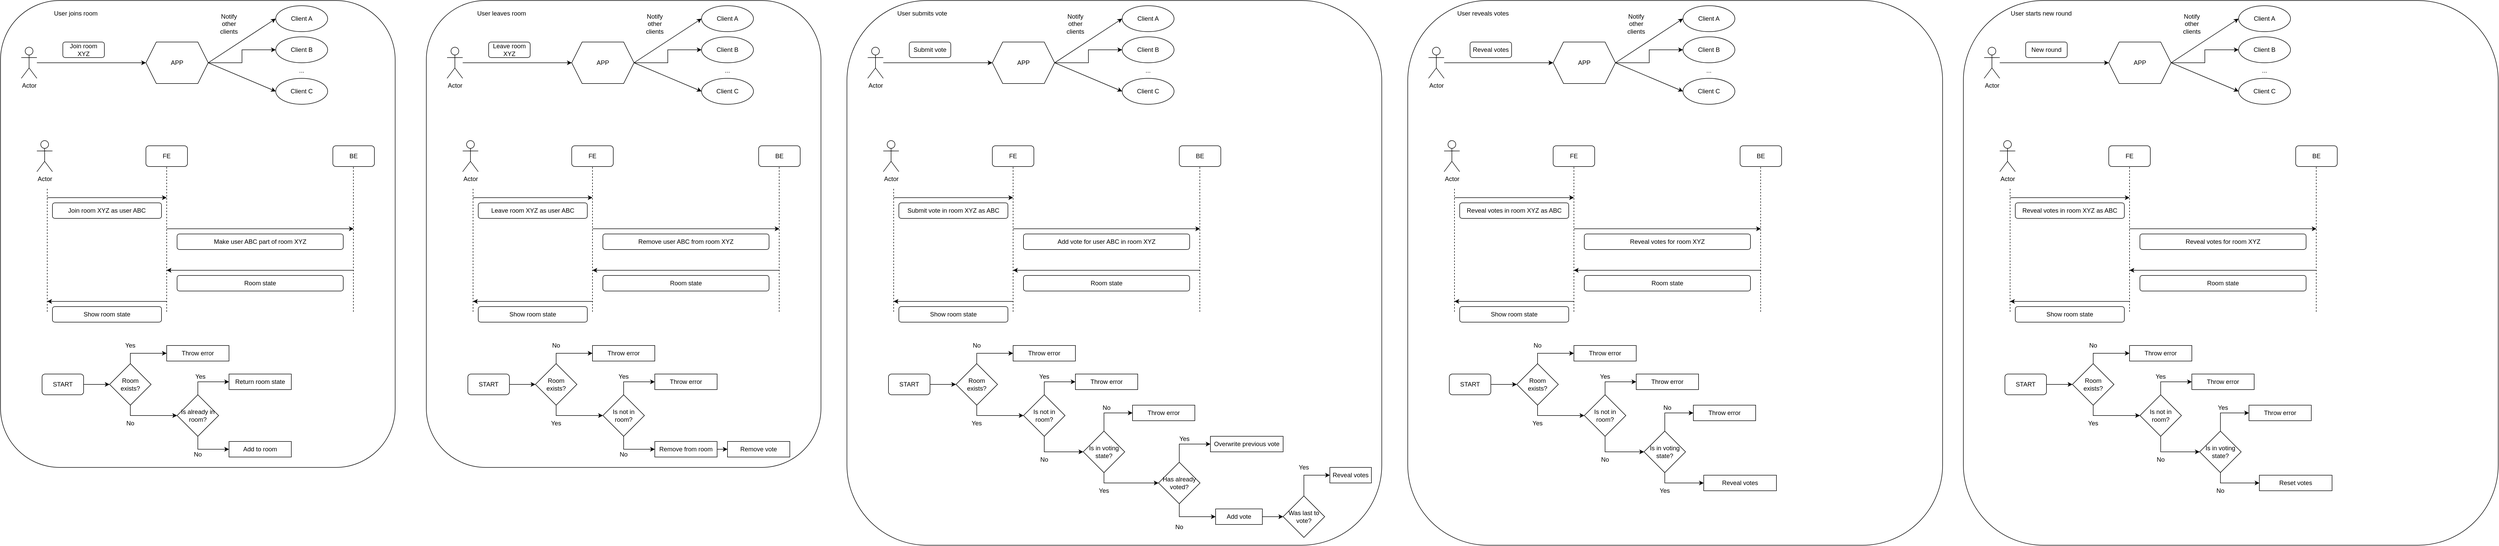 <mxfile>
    <diagram name="Page-1" id="0DTt7zCiQ9KKCAeXfTBP">
        <mxGraphModel dx="3220" dy="2337" grid="1" gridSize="10" guides="1" tooltips="1" connect="1" arrows="1" fold="1" page="1" pageScale="1" pageWidth="850" pageHeight="1100" math="0" shadow="0">
            <root>
                <mxCell id="0"/>
                <mxCell id="1" parent="0"/>
                <mxCell id="znmE_3cOpFoyNIo4-c83-2" value="" style="rounded=1;whiteSpace=wrap;html=1;" parent="1" vertex="1">
                    <mxGeometry x="40" y="40" width="760" height="900" as="geometry"/>
                </mxCell>
                <mxCell id="znmE_3cOpFoyNIo4-c83-3" value="User joins room" style="text;html=1;align=center;verticalAlign=middle;whiteSpace=wrap;rounded=0;" parent="1" vertex="1">
                    <mxGeometry x="130" y="50" width="110" height="30" as="geometry"/>
                </mxCell>
                <mxCell id="znmE_3cOpFoyNIo4-c83-8" value="Actor" style="shape=umlActor;verticalLabelPosition=bottom;verticalAlign=top;html=1;outlineConnect=0;" parent="1" vertex="1">
                    <mxGeometry x="80" y="130" width="30" height="60" as="geometry"/>
                </mxCell>
                <mxCell id="znmE_3cOpFoyNIo4-c83-17" style="edgeStyle=orthogonalEdgeStyle;rounded=0;orthogonalLoop=1;jettySize=auto;html=1;exitX=1;exitY=0.5;exitDx=0;exitDy=0;entryX=0;entryY=0.5;entryDx=0;entryDy=0;" parent="1" source="znmE_3cOpFoyNIo4-c83-9" target="znmE_3cOpFoyNIo4-c83-14" edge="1">
                    <mxGeometry relative="1" as="geometry"/>
                </mxCell>
                <mxCell id="znmE_3cOpFoyNIo4-c83-9" value="APP" style="shape=hexagon;perimeter=hexagonPerimeter2;whiteSpace=wrap;html=1;fixedSize=1;" parent="1" vertex="1">
                    <mxGeometry x="320" y="120" width="120" height="80" as="geometry"/>
                </mxCell>
                <mxCell id="znmE_3cOpFoyNIo4-c83-10" value="" style="endArrow=classic;html=1;rounded=0;entryX=0;entryY=0.5;entryDx=0;entryDy=0;" parent="1" source="znmE_3cOpFoyNIo4-c83-8" target="znmE_3cOpFoyNIo4-c83-9" edge="1">
                    <mxGeometry width="50" height="50" relative="1" as="geometry">
                        <mxPoint x="430" y="200" as="sourcePoint"/>
                        <mxPoint x="480" y="150" as="targetPoint"/>
                    </mxGeometry>
                </mxCell>
                <mxCell id="znmE_3cOpFoyNIo4-c83-11" value="Join room XYZ" style="rounded=1;whiteSpace=wrap;html=1;" parent="1" vertex="1">
                    <mxGeometry x="160" y="120" width="80" height="30" as="geometry"/>
                </mxCell>
                <mxCell id="znmE_3cOpFoyNIo4-c83-12" value="Client A" style="ellipse;whiteSpace=wrap;html=1;" parent="1" vertex="1">
                    <mxGeometry x="570" y="50" width="100" height="50" as="geometry"/>
                </mxCell>
                <mxCell id="znmE_3cOpFoyNIo4-c83-13" value="" style="endArrow=classic;html=1;rounded=0;exitX=1;exitY=0.5;exitDx=0;exitDy=0;entryX=0;entryY=0.5;entryDx=0;entryDy=0;" parent="1" source="znmE_3cOpFoyNIo4-c83-9" target="znmE_3cOpFoyNIo4-c83-12" edge="1">
                    <mxGeometry width="50" height="50" relative="1" as="geometry">
                        <mxPoint x="390" y="150" as="sourcePoint"/>
                        <mxPoint x="440" y="100" as="targetPoint"/>
                    </mxGeometry>
                </mxCell>
                <mxCell id="znmE_3cOpFoyNIo4-c83-14" value="Client B" style="ellipse;whiteSpace=wrap;html=1;" parent="1" vertex="1">
                    <mxGeometry x="570" y="110" width="100" height="50" as="geometry"/>
                </mxCell>
                <mxCell id="znmE_3cOpFoyNIo4-c83-15" value="Client C" style="ellipse;whiteSpace=wrap;html=1;" parent="1" vertex="1">
                    <mxGeometry x="570" y="190" width="100" height="50" as="geometry"/>
                </mxCell>
                <mxCell id="znmE_3cOpFoyNIo4-c83-16" value="..." style="text;html=1;align=center;verticalAlign=middle;whiteSpace=wrap;rounded=0;" parent="1" vertex="1">
                    <mxGeometry x="590" y="160" width="60" height="30" as="geometry"/>
                </mxCell>
                <mxCell id="znmE_3cOpFoyNIo4-c83-18" value="" style="endArrow=classic;html=1;rounded=0;entryX=0;entryY=0.5;entryDx=0;entryDy=0;exitX=1;exitY=0.5;exitDx=0;exitDy=0;" parent="1" source="znmE_3cOpFoyNIo4-c83-9" target="znmE_3cOpFoyNIo4-c83-15" edge="1">
                    <mxGeometry width="50" height="50" relative="1" as="geometry">
                        <mxPoint x="390" y="150" as="sourcePoint"/>
                        <mxPoint x="440" y="100" as="targetPoint"/>
                    </mxGeometry>
                </mxCell>
                <mxCell id="znmE_3cOpFoyNIo4-c83-19" value="Notify other clients" style="text;html=1;align=center;verticalAlign=middle;whiteSpace=wrap;rounded=0;" parent="1" vertex="1">
                    <mxGeometry x="450" y="70" width="60" height="30" as="geometry"/>
                </mxCell>
                <mxCell id="znmE_3cOpFoyNIo4-c83-20" value="BE" style="rounded=1;whiteSpace=wrap;html=1;" parent="1" vertex="1">
                    <mxGeometry x="680" y="320" width="80" height="40" as="geometry"/>
                </mxCell>
                <mxCell id="znmE_3cOpFoyNIo4-c83-21" value="FE" style="rounded=1;whiteSpace=wrap;html=1;" parent="1" vertex="1">
                    <mxGeometry x="320" y="320" width="80" height="40" as="geometry"/>
                </mxCell>
                <mxCell id="znmE_3cOpFoyNIo4-c83-22" value="Actor" style="shape=umlActor;verticalLabelPosition=bottom;verticalAlign=top;html=1;outlineConnect=0;" parent="1" vertex="1">
                    <mxGeometry x="110" y="310" width="30" height="60" as="geometry"/>
                </mxCell>
                <mxCell id="znmE_3cOpFoyNIo4-c83-24" value="" style="endArrow=none;dashed=1;html=1;rounded=0;entryX=0.5;entryY=1;entryDx=0;entryDy=0;" parent="1" target="znmE_3cOpFoyNIo4-c83-21" edge="1">
                    <mxGeometry width="50" height="50" relative="1" as="geometry">
                        <mxPoint x="360" y="640" as="sourcePoint"/>
                        <mxPoint x="590" y="290" as="targetPoint"/>
                    </mxGeometry>
                </mxCell>
                <mxCell id="znmE_3cOpFoyNIo4-c83-25" value="" style="endArrow=none;dashed=1;html=1;rounded=0;entryX=0.5;entryY=1;entryDx=0;entryDy=0;" parent="1" edge="1">
                    <mxGeometry width="50" height="50" relative="1" as="geometry">
                        <mxPoint x="719.58" y="640" as="sourcePoint"/>
                        <mxPoint x="719.58" y="360" as="targetPoint"/>
                    </mxGeometry>
                </mxCell>
                <mxCell id="znmE_3cOpFoyNIo4-c83-27" value="" style="endArrow=none;dashed=1;html=1;rounded=0;" parent="1" edge="1">
                    <mxGeometry width="50" height="50" relative="1" as="geometry">
                        <mxPoint x="130" y="640" as="sourcePoint"/>
                        <mxPoint x="130" y="400" as="targetPoint"/>
                    </mxGeometry>
                </mxCell>
                <mxCell id="znmE_3cOpFoyNIo4-c83-28" value="" style="endArrow=classic;html=1;rounded=0;" parent="1" edge="1">
                    <mxGeometry width="50" height="50" relative="1" as="geometry">
                        <mxPoint x="130" y="420" as="sourcePoint"/>
                        <mxPoint x="360" y="420" as="targetPoint"/>
                    </mxGeometry>
                </mxCell>
                <mxCell id="znmE_3cOpFoyNIo4-c83-30" value="Join room XYZ as user ABC" style="rounded=1;whiteSpace=wrap;html=1;" parent="1" vertex="1">
                    <mxGeometry x="140" y="430" width="210" height="30" as="geometry"/>
                </mxCell>
                <mxCell id="znmE_3cOpFoyNIo4-c83-31" value="" style="endArrow=classic;html=1;rounded=0;" parent="1" edge="1">
                    <mxGeometry width="50" height="50" relative="1" as="geometry">
                        <mxPoint x="360" y="480" as="sourcePoint"/>
                        <mxPoint x="720" y="480" as="targetPoint"/>
                    </mxGeometry>
                </mxCell>
                <mxCell id="znmE_3cOpFoyNIo4-c83-32" value="Make user ABC part of room XYZ" style="rounded=1;whiteSpace=wrap;html=1;" parent="1" vertex="1">
                    <mxGeometry x="380" y="490" width="320" height="30" as="geometry"/>
                </mxCell>
                <mxCell id="znmE_3cOpFoyNIo4-c83-33" value="" style="endArrow=classic;html=1;rounded=0;" parent="1" edge="1">
                    <mxGeometry width="50" height="50" relative="1" as="geometry">
                        <mxPoint x="720" y="560" as="sourcePoint"/>
                        <mxPoint x="360" y="560" as="targetPoint"/>
                    </mxGeometry>
                </mxCell>
                <mxCell id="znmE_3cOpFoyNIo4-c83-34" value="Room state" style="rounded=1;whiteSpace=wrap;html=1;" parent="1" vertex="1">
                    <mxGeometry x="380" y="570" width="320" height="30" as="geometry"/>
                </mxCell>
                <mxCell id="znmE_3cOpFoyNIo4-c83-35" value="" style="endArrow=classic;html=1;rounded=0;" parent="1" edge="1">
                    <mxGeometry width="50" height="50" relative="1" as="geometry">
                        <mxPoint x="360" y="620" as="sourcePoint"/>
                        <mxPoint x="130" y="620" as="targetPoint"/>
                    </mxGeometry>
                </mxCell>
                <mxCell id="znmE_3cOpFoyNIo4-c83-36" value="Show room state" style="rounded=1;whiteSpace=wrap;html=1;" parent="1" vertex="1">
                    <mxGeometry x="140" y="630" width="210" height="30" as="geometry"/>
                </mxCell>
                <mxCell id="znmE_3cOpFoyNIo4-c83-63" style="edgeStyle=orthogonalEdgeStyle;rounded=0;orthogonalLoop=1;jettySize=auto;html=1;exitX=1;exitY=0.5;exitDx=0;exitDy=0;entryX=0;entryY=0.5;entryDx=0;entryDy=0;" parent="1" source="znmE_3cOpFoyNIo4-c83-53" target="znmE_3cOpFoyNIo4-c83-54" edge="1">
                    <mxGeometry relative="1" as="geometry"/>
                </mxCell>
                <mxCell id="znmE_3cOpFoyNIo4-c83-53" value="START" style="rounded=1;whiteSpace=wrap;html=1;" parent="1" vertex="1">
                    <mxGeometry x="120" y="760" width="80" height="40" as="geometry"/>
                </mxCell>
                <mxCell id="znmE_3cOpFoyNIo4-c83-57" style="edgeStyle=orthogonalEdgeStyle;rounded=0;orthogonalLoop=1;jettySize=auto;html=1;exitX=0.5;exitY=0;exitDx=0;exitDy=0;entryX=0;entryY=0.5;entryDx=0;entryDy=0;" parent="1" source="znmE_3cOpFoyNIo4-c83-54" target="znmE_3cOpFoyNIo4-c83-55" edge="1">
                    <mxGeometry relative="1" as="geometry"/>
                </mxCell>
                <mxCell id="znmE_3cOpFoyNIo4-c83-60" style="edgeStyle=orthogonalEdgeStyle;rounded=0;orthogonalLoop=1;jettySize=auto;html=1;exitX=0.5;exitY=1;exitDx=0;exitDy=0;entryX=0;entryY=0.5;entryDx=0;entryDy=0;" parent="1" source="znmE_3cOpFoyNIo4-c83-54" target="znmE_3cOpFoyNIo4-c83-59" edge="1">
                    <mxGeometry relative="1" as="geometry"/>
                </mxCell>
                <mxCell id="znmE_3cOpFoyNIo4-c83-54" value="&lt;div&gt;Room&lt;/div&gt;&lt;div&gt;exists?&lt;br&gt;&lt;/div&gt;" style="rhombus;whiteSpace=wrap;html=1;" parent="1" vertex="1">
                    <mxGeometry x="250" y="740" width="80" height="80" as="geometry"/>
                </mxCell>
                <mxCell id="znmE_3cOpFoyNIo4-c83-55" value="Throw error" style="rounded=0;whiteSpace=wrap;html=1;" parent="1" vertex="1">
                    <mxGeometry x="360" y="705" width="120" height="30" as="geometry"/>
                </mxCell>
                <mxCell id="znmE_3cOpFoyNIo4-c83-62" style="edgeStyle=orthogonalEdgeStyle;rounded=0;orthogonalLoop=1;jettySize=auto;html=1;exitX=0.5;exitY=0;exitDx=0;exitDy=0;entryX=0;entryY=0.5;entryDx=0;entryDy=0;" parent="1" source="znmE_3cOpFoyNIo4-c83-59" target="znmE_3cOpFoyNIo4-c83-61" edge="1">
                    <mxGeometry relative="1" as="geometry"/>
                </mxCell>
                <mxCell id="znmE_3cOpFoyNIo4-c83-67" style="edgeStyle=orthogonalEdgeStyle;rounded=0;orthogonalLoop=1;jettySize=auto;html=1;exitX=0.5;exitY=1;exitDx=0;exitDy=0;entryX=0;entryY=0.5;entryDx=0;entryDy=0;" parent="1" source="znmE_3cOpFoyNIo4-c83-59" target="znmE_3cOpFoyNIo4-c83-66" edge="1">
                    <mxGeometry relative="1" as="geometry"/>
                </mxCell>
                <mxCell id="znmE_3cOpFoyNIo4-c83-59" value="Is already in room?" style="rhombus;whiteSpace=wrap;html=1;" parent="1" vertex="1">
                    <mxGeometry x="380" y="800" width="80" height="80" as="geometry"/>
                </mxCell>
                <mxCell id="znmE_3cOpFoyNIo4-c83-61" value="Return room state" style="rounded=0;whiteSpace=wrap;html=1;" parent="1" vertex="1">
                    <mxGeometry x="480" y="760" width="120" height="30" as="geometry"/>
                </mxCell>
                <mxCell id="znmE_3cOpFoyNIo4-c83-66" value="Add to room" style="rounded=0;whiteSpace=wrap;html=1;" parent="1" vertex="1">
                    <mxGeometry x="480" y="890" width="120" height="30" as="geometry"/>
                </mxCell>
                <mxCell id="iRaV365EmcCqrzXcGKt7-1" value="" style="rounded=1;whiteSpace=wrap;html=1;" parent="1" vertex="1">
                    <mxGeometry x="860" y="40" width="760" height="900" as="geometry"/>
                </mxCell>
                <mxCell id="iRaV365EmcCqrzXcGKt7-2" value="User leaves room" style="text;html=1;align=center;verticalAlign=middle;whiteSpace=wrap;rounded=0;" parent="1" vertex="1">
                    <mxGeometry x="950" y="50" width="110" height="30" as="geometry"/>
                </mxCell>
                <mxCell id="iRaV365EmcCqrzXcGKt7-3" value="Actor" style="shape=umlActor;verticalLabelPosition=bottom;verticalAlign=top;html=1;outlineConnect=0;" parent="1" vertex="1">
                    <mxGeometry x="900" y="130" width="30" height="60" as="geometry"/>
                </mxCell>
                <mxCell id="iRaV365EmcCqrzXcGKt7-4" style="edgeStyle=orthogonalEdgeStyle;rounded=0;orthogonalLoop=1;jettySize=auto;html=1;exitX=1;exitY=0.5;exitDx=0;exitDy=0;entryX=0;entryY=0.5;entryDx=0;entryDy=0;" parent="1" source="iRaV365EmcCqrzXcGKt7-5" target="iRaV365EmcCqrzXcGKt7-10" edge="1">
                    <mxGeometry relative="1" as="geometry"/>
                </mxCell>
                <mxCell id="iRaV365EmcCqrzXcGKt7-5" value="APP" style="shape=hexagon;perimeter=hexagonPerimeter2;whiteSpace=wrap;html=1;fixedSize=1;" parent="1" vertex="1">
                    <mxGeometry x="1140" y="120" width="120" height="80" as="geometry"/>
                </mxCell>
                <mxCell id="iRaV365EmcCqrzXcGKt7-6" value="" style="endArrow=classic;html=1;rounded=0;entryX=0;entryY=0.5;entryDx=0;entryDy=0;" parent="1" source="iRaV365EmcCqrzXcGKt7-3" target="iRaV365EmcCqrzXcGKt7-5" edge="1">
                    <mxGeometry width="50" height="50" relative="1" as="geometry">
                        <mxPoint x="1250" y="200" as="sourcePoint"/>
                        <mxPoint x="1300" y="150" as="targetPoint"/>
                    </mxGeometry>
                </mxCell>
                <mxCell id="iRaV365EmcCqrzXcGKt7-7" value="Leave room XYZ" style="rounded=1;whiteSpace=wrap;html=1;" parent="1" vertex="1">
                    <mxGeometry x="980" y="120" width="80" height="30" as="geometry"/>
                </mxCell>
                <mxCell id="iRaV365EmcCqrzXcGKt7-8" value="Client A" style="ellipse;whiteSpace=wrap;html=1;" parent="1" vertex="1">
                    <mxGeometry x="1390" y="50" width="100" height="50" as="geometry"/>
                </mxCell>
                <mxCell id="iRaV365EmcCqrzXcGKt7-9" value="" style="endArrow=classic;html=1;rounded=0;exitX=1;exitY=0.5;exitDx=0;exitDy=0;entryX=0;entryY=0.5;entryDx=0;entryDy=0;" parent="1" source="iRaV365EmcCqrzXcGKt7-5" target="iRaV365EmcCqrzXcGKt7-8" edge="1">
                    <mxGeometry width="50" height="50" relative="1" as="geometry">
                        <mxPoint x="1210" y="150" as="sourcePoint"/>
                        <mxPoint x="1260" y="100" as="targetPoint"/>
                    </mxGeometry>
                </mxCell>
                <mxCell id="iRaV365EmcCqrzXcGKt7-10" value="Client B" style="ellipse;whiteSpace=wrap;html=1;" parent="1" vertex="1">
                    <mxGeometry x="1390" y="110" width="100" height="50" as="geometry"/>
                </mxCell>
                <mxCell id="iRaV365EmcCqrzXcGKt7-11" value="Client C" style="ellipse;whiteSpace=wrap;html=1;" parent="1" vertex="1">
                    <mxGeometry x="1390" y="190" width="100" height="50" as="geometry"/>
                </mxCell>
                <mxCell id="iRaV365EmcCqrzXcGKt7-12" value="..." style="text;html=1;align=center;verticalAlign=middle;whiteSpace=wrap;rounded=0;" parent="1" vertex="1">
                    <mxGeometry x="1410" y="160" width="60" height="30" as="geometry"/>
                </mxCell>
                <mxCell id="iRaV365EmcCqrzXcGKt7-13" value="" style="endArrow=classic;html=1;rounded=0;entryX=0;entryY=0.5;entryDx=0;entryDy=0;exitX=1;exitY=0.5;exitDx=0;exitDy=0;" parent="1" source="iRaV365EmcCqrzXcGKt7-5" target="iRaV365EmcCqrzXcGKt7-11" edge="1">
                    <mxGeometry width="50" height="50" relative="1" as="geometry">
                        <mxPoint x="1210" y="150" as="sourcePoint"/>
                        <mxPoint x="1260" y="100" as="targetPoint"/>
                    </mxGeometry>
                </mxCell>
                <mxCell id="iRaV365EmcCqrzXcGKt7-14" value="Notify other clients" style="text;html=1;align=center;verticalAlign=middle;whiteSpace=wrap;rounded=0;" parent="1" vertex="1">
                    <mxGeometry x="1270" y="70" width="60" height="30" as="geometry"/>
                </mxCell>
                <mxCell id="iRaV365EmcCqrzXcGKt7-15" value="BE" style="rounded=1;whiteSpace=wrap;html=1;" parent="1" vertex="1">
                    <mxGeometry x="1500" y="320" width="80" height="40" as="geometry"/>
                </mxCell>
                <mxCell id="iRaV365EmcCqrzXcGKt7-16" value="FE" style="rounded=1;whiteSpace=wrap;html=1;" parent="1" vertex="1">
                    <mxGeometry x="1140" y="320" width="80" height="40" as="geometry"/>
                </mxCell>
                <mxCell id="iRaV365EmcCqrzXcGKt7-17" value="Actor" style="shape=umlActor;verticalLabelPosition=bottom;verticalAlign=top;html=1;outlineConnect=0;" parent="1" vertex="1">
                    <mxGeometry x="930" y="310" width="30" height="60" as="geometry"/>
                </mxCell>
                <mxCell id="iRaV365EmcCqrzXcGKt7-18" value="" style="endArrow=none;dashed=1;html=1;rounded=0;entryX=0.5;entryY=1;entryDx=0;entryDy=0;" parent="1" target="iRaV365EmcCqrzXcGKt7-16" edge="1">
                    <mxGeometry width="50" height="50" relative="1" as="geometry">
                        <mxPoint x="1180" y="640" as="sourcePoint"/>
                        <mxPoint x="1410" y="290" as="targetPoint"/>
                    </mxGeometry>
                </mxCell>
                <mxCell id="iRaV365EmcCqrzXcGKt7-19" value="" style="endArrow=none;dashed=1;html=1;rounded=0;entryX=0.5;entryY=1;entryDx=0;entryDy=0;" parent="1" edge="1">
                    <mxGeometry width="50" height="50" relative="1" as="geometry">
                        <mxPoint x="1539.58" y="640" as="sourcePoint"/>
                        <mxPoint x="1539.58" y="360" as="targetPoint"/>
                    </mxGeometry>
                </mxCell>
                <mxCell id="iRaV365EmcCqrzXcGKt7-20" value="" style="endArrow=none;dashed=1;html=1;rounded=0;" parent="1" edge="1">
                    <mxGeometry width="50" height="50" relative="1" as="geometry">
                        <mxPoint x="950" y="640" as="sourcePoint"/>
                        <mxPoint x="950" y="400" as="targetPoint"/>
                    </mxGeometry>
                </mxCell>
                <mxCell id="iRaV365EmcCqrzXcGKt7-21" value="" style="endArrow=classic;html=1;rounded=0;" parent="1" edge="1">
                    <mxGeometry width="50" height="50" relative="1" as="geometry">
                        <mxPoint x="950" y="420" as="sourcePoint"/>
                        <mxPoint x="1180" y="420" as="targetPoint"/>
                    </mxGeometry>
                </mxCell>
                <mxCell id="iRaV365EmcCqrzXcGKt7-22" value="Leave room XYZ as user ABC" style="rounded=1;whiteSpace=wrap;html=1;" parent="1" vertex="1">
                    <mxGeometry x="960" y="430" width="210" height="30" as="geometry"/>
                </mxCell>
                <mxCell id="iRaV365EmcCqrzXcGKt7-23" value="" style="endArrow=classic;html=1;rounded=0;" parent="1" edge="1">
                    <mxGeometry width="50" height="50" relative="1" as="geometry">
                        <mxPoint x="1180" y="480" as="sourcePoint"/>
                        <mxPoint x="1540" y="480" as="targetPoint"/>
                    </mxGeometry>
                </mxCell>
                <mxCell id="iRaV365EmcCqrzXcGKt7-24" value="Remove user ABC from room XYZ" style="rounded=1;whiteSpace=wrap;html=1;" parent="1" vertex="1">
                    <mxGeometry x="1200" y="490" width="320" height="30" as="geometry"/>
                </mxCell>
                <mxCell id="iRaV365EmcCqrzXcGKt7-25" value="" style="endArrow=classic;html=1;rounded=0;" parent="1" edge="1">
                    <mxGeometry width="50" height="50" relative="1" as="geometry">
                        <mxPoint x="1540" y="560" as="sourcePoint"/>
                        <mxPoint x="1180" y="560" as="targetPoint"/>
                    </mxGeometry>
                </mxCell>
                <mxCell id="iRaV365EmcCqrzXcGKt7-26" value="Room state" style="rounded=1;whiteSpace=wrap;html=1;" parent="1" vertex="1">
                    <mxGeometry x="1200" y="570" width="320" height="30" as="geometry"/>
                </mxCell>
                <mxCell id="iRaV365EmcCqrzXcGKt7-27" value="" style="endArrow=classic;html=1;rounded=0;" parent="1" edge="1">
                    <mxGeometry width="50" height="50" relative="1" as="geometry">
                        <mxPoint x="1180" y="620" as="sourcePoint"/>
                        <mxPoint x="950" y="620" as="targetPoint"/>
                    </mxGeometry>
                </mxCell>
                <mxCell id="iRaV365EmcCqrzXcGKt7-28" value="Show room state" style="rounded=1;whiteSpace=wrap;html=1;" parent="1" vertex="1">
                    <mxGeometry x="960" y="630" width="210" height="30" as="geometry"/>
                </mxCell>
                <mxCell id="iRaV365EmcCqrzXcGKt7-29" style="edgeStyle=orthogonalEdgeStyle;rounded=0;orthogonalLoop=1;jettySize=auto;html=1;exitX=1;exitY=0.5;exitDx=0;exitDy=0;entryX=0;entryY=0.5;entryDx=0;entryDy=0;" parent="1" source="iRaV365EmcCqrzXcGKt7-30" target="iRaV365EmcCqrzXcGKt7-33" edge="1">
                    <mxGeometry relative="1" as="geometry"/>
                </mxCell>
                <mxCell id="iRaV365EmcCqrzXcGKt7-30" value="START" style="rounded=1;whiteSpace=wrap;html=1;" parent="1" vertex="1">
                    <mxGeometry x="940" y="760" width="80" height="40" as="geometry"/>
                </mxCell>
                <mxCell id="iRaV365EmcCqrzXcGKt7-31" style="edgeStyle=orthogonalEdgeStyle;rounded=0;orthogonalLoop=1;jettySize=auto;html=1;exitX=0.5;exitY=0;exitDx=0;exitDy=0;entryX=0;entryY=0.5;entryDx=0;entryDy=0;" parent="1" source="iRaV365EmcCqrzXcGKt7-33" target="iRaV365EmcCqrzXcGKt7-34" edge="1">
                    <mxGeometry relative="1" as="geometry"/>
                </mxCell>
                <mxCell id="iRaV365EmcCqrzXcGKt7-32" style="edgeStyle=orthogonalEdgeStyle;rounded=0;orthogonalLoop=1;jettySize=auto;html=1;exitX=0.5;exitY=1;exitDx=0;exitDy=0;entryX=0;entryY=0.5;entryDx=0;entryDy=0;" parent="1" source="iRaV365EmcCqrzXcGKt7-33" target="iRaV365EmcCqrzXcGKt7-37" edge="1">
                    <mxGeometry relative="1" as="geometry"/>
                </mxCell>
                <mxCell id="iRaV365EmcCqrzXcGKt7-33" value="&lt;div&gt;Room&lt;/div&gt;&lt;div&gt;exists?&lt;br&gt;&lt;/div&gt;" style="rhombus;whiteSpace=wrap;html=1;" parent="1" vertex="1">
                    <mxGeometry x="1070" y="740" width="80" height="80" as="geometry"/>
                </mxCell>
                <mxCell id="iRaV365EmcCqrzXcGKt7-34" value="Throw error" style="rounded=0;whiteSpace=wrap;html=1;" parent="1" vertex="1">
                    <mxGeometry x="1180" y="705" width="120" height="30" as="geometry"/>
                </mxCell>
                <mxCell id="iRaV365EmcCqrzXcGKt7-35" style="edgeStyle=orthogonalEdgeStyle;rounded=0;orthogonalLoop=1;jettySize=auto;html=1;exitX=0.5;exitY=0;exitDx=0;exitDy=0;entryX=0;entryY=0.5;entryDx=0;entryDy=0;" parent="1" source="iRaV365EmcCqrzXcGKt7-37" target="iRaV365EmcCqrzXcGKt7-38" edge="1">
                    <mxGeometry relative="1" as="geometry"/>
                </mxCell>
                <mxCell id="iRaV365EmcCqrzXcGKt7-36" style="edgeStyle=orthogonalEdgeStyle;rounded=0;orthogonalLoop=1;jettySize=auto;html=1;exitX=0.5;exitY=1;exitDx=0;exitDy=0;entryX=0;entryY=0.5;entryDx=0;entryDy=0;" parent="1" source="iRaV365EmcCqrzXcGKt7-37" target="iRaV365EmcCqrzXcGKt7-39" edge="1">
                    <mxGeometry relative="1" as="geometry"/>
                </mxCell>
                <mxCell id="iRaV365EmcCqrzXcGKt7-37" value="Is not in room?" style="rhombus;whiteSpace=wrap;html=1;" parent="1" vertex="1">
                    <mxGeometry x="1200" y="800" width="80" height="80" as="geometry"/>
                </mxCell>
                <mxCell id="iRaV365EmcCqrzXcGKt7-38" value="Throw error" style="rounded=0;whiteSpace=wrap;html=1;" parent="1" vertex="1">
                    <mxGeometry x="1300" y="760" width="120" height="30" as="geometry"/>
                </mxCell>
                <mxCell id="JSbvetNT451NxBVQrDmJ-170" style="edgeStyle=orthogonalEdgeStyle;rounded=0;orthogonalLoop=1;jettySize=auto;html=1;exitX=1;exitY=0.5;exitDx=0;exitDy=0;entryX=0;entryY=0.5;entryDx=0;entryDy=0;" parent="1" source="iRaV365EmcCqrzXcGKt7-39" target="JSbvetNT451NxBVQrDmJ-169" edge="1">
                    <mxGeometry relative="1" as="geometry"/>
                </mxCell>
                <mxCell id="iRaV365EmcCqrzXcGKt7-39" value="Remove from room" style="rounded=0;whiteSpace=wrap;html=1;" parent="1" vertex="1">
                    <mxGeometry x="1300" y="890" width="120" height="30" as="geometry"/>
                </mxCell>
                <mxCell id="collzudqSGSpwgvRL9wm-2" value="Yes" style="text;html=1;align=center;verticalAlign=middle;whiteSpace=wrap;rounded=0;" parent="1" vertex="1">
                    <mxGeometry x="260" y="690" width="60" height="30" as="geometry"/>
                </mxCell>
                <mxCell id="collzudqSGSpwgvRL9wm-3" value="Yes" style="text;html=1;align=center;verticalAlign=middle;whiteSpace=wrap;rounded=0;" parent="1" vertex="1">
                    <mxGeometry x="395" y="750" width="60" height="30" as="geometry"/>
                </mxCell>
                <mxCell id="collzudqSGSpwgvRL9wm-4" value="Yes" style="text;html=1;align=center;verticalAlign=middle;whiteSpace=wrap;rounded=0;" parent="1" vertex="1">
                    <mxGeometry x="1080" y="840" width="60" height="30" as="geometry"/>
                </mxCell>
                <mxCell id="collzudqSGSpwgvRL9wm-5" value="Yes" style="text;html=1;align=center;verticalAlign=middle;whiteSpace=wrap;rounded=0;" parent="1" vertex="1">
                    <mxGeometry x="1210" y="750" width="60" height="30" as="geometry"/>
                </mxCell>
                <mxCell id="collzudqSGSpwgvRL9wm-6" value="No" style="text;html=1;align=center;verticalAlign=middle;whiteSpace=wrap;rounded=0;" parent="1" vertex="1">
                    <mxGeometry x="260" y="840" width="60" height="30" as="geometry"/>
                </mxCell>
                <mxCell id="collzudqSGSpwgvRL9wm-7" value="No" style="text;html=1;align=center;verticalAlign=middle;whiteSpace=wrap;rounded=0;" parent="1" vertex="1">
                    <mxGeometry x="390" y="900" width="60" height="30" as="geometry"/>
                </mxCell>
                <mxCell id="collzudqSGSpwgvRL9wm-8" value="No" style="text;html=1;align=center;verticalAlign=middle;whiteSpace=wrap;rounded=0;" parent="1" vertex="1">
                    <mxGeometry x="1080" y="690" width="60" height="30" as="geometry"/>
                </mxCell>
                <mxCell id="collzudqSGSpwgvRL9wm-9" value="No" style="text;html=1;align=center;verticalAlign=middle;whiteSpace=wrap;rounded=0;" parent="1" vertex="1">
                    <mxGeometry x="1210" y="900" width="60" height="30" as="geometry"/>
                </mxCell>
                <mxCell id="JSbvetNT451NxBVQrDmJ-1" value="" style="rounded=1;whiteSpace=wrap;html=1;" parent="1" vertex="1">
                    <mxGeometry x="1670" y="40" width="1030" height="1050" as="geometry"/>
                </mxCell>
                <mxCell id="JSbvetNT451NxBVQrDmJ-2" value="User submits vote" style="text;html=1;align=center;verticalAlign=middle;whiteSpace=wrap;rounded=0;" parent="1" vertex="1">
                    <mxGeometry x="1760" y="50" width="110" height="30" as="geometry"/>
                </mxCell>
                <mxCell id="JSbvetNT451NxBVQrDmJ-3" value="Actor" style="shape=umlActor;verticalLabelPosition=bottom;verticalAlign=top;html=1;outlineConnect=0;" parent="1" vertex="1">
                    <mxGeometry x="1710" y="130" width="30" height="60" as="geometry"/>
                </mxCell>
                <mxCell id="JSbvetNT451NxBVQrDmJ-4" style="edgeStyle=orthogonalEdgeStyle;rounded=0;orthogonalLoop=1;jettySize=auto;html=1;exitX=1;exitY=0.5;exitDx=0;exitDy=0;entryX=0;entryY=0.5;entryDx=0;entryDy=0;" parent="1" source="JSbvetNT451NxBVQrDmJ-5" target="JSbvetNT451NxBVQrDmJ-10" edge="1">
                    <mxGeometry relative="1" as="geometry"/>
                </mxCell>
                <mxCell id="JSbvetNT451NxBVQrDmJ-5" value="APP" style="shape=hexagon;perimeter=hexagonPerimeter2;whiteSpace=wrap;html=1;fixedSize=1;" parent="1" vertex="1">
                    <mxGeometry x="1950" y="120" width="120" height="80" as="geometry"/>
                </mxCell>
                <mxCell id="JSbvetNT451NxBVQrDmJ-6" value="" style="endArrow=classic;html=1;rounded=0;entryX=0;entryY=0.5;entryDx=0;entryDy=0;" parent="1" source="JSbvetNT451NxBVQrDmJ-3" target="JSbvetNT451NxBVQrDmJ-5" edge="1">
                    <mxGeometry width="50" height="50" relative="1" as="geometry">
                        <mxPoint x="2060" y="200" as="sourcePoint"/>
                        <mxPoint x="2110" y="150" as="targetPoint"/>
                    </mxGeometry>
                </mxCell>
                <mxCell id="JSbvetNT451NxBVQrDmJ-7" value="Submit vote" style="rounded=1;whiteSpace=wrap;html=1;" parent="1" vertex="1">
                    <mxGeometry x="1790" y="120" width="80" height="30" as="geometry"/>
                </mxCell>
                <mxCell id="JSbvetNT451NxBVQrDmJ-8" value="Client A" style="ellipse;whiteSpace=wrap;html=1;" parent="1" vertex="1">
                    <mxGeometry x="2200" y="50" width="100" height="50" as="geometry"/>
                </mxCell>
                <mxCell id="JSbvetNT451NxBVQrDmJ-9" value="" style="endArrow=classic;html=1;rounded=0;exitX=1;exitY=0.5;exitDx=0;exitDy=0;entryX=0;entryY=0.5;entryDx=0;entryDy=0;" parent="1" source="JSbvetNT451NxBVQrDmJ-5" target="JSbvetNT451NxBVQrDmJ-8" edge="1">
                    <mxGeometry width="50" height="50" relative="1" as="geometry">
                        <mxPoint x="2020" y="150" as="sourcePoint"/>
                        <mxPoint x="2070" y="100" as="targetPoint"/>
                    </mxGeometry>
                </mxCell>
                <mxCell id="JSbvetNT451NxBVQrDmJ-10" value="Client B" style="ellipse;whiteSpace=wrap;html=1;" parent="1" vertex="1">
                    <mxGeometry x="2200" y="110" width="100" height="50" as="geometry"/>
                </mxCell>
                <mxCell id="JSbvetNT451NxBVQrDmJ-11" value="Client C" style="ellipse;whiteSpace=wrap;html=1;" parent="1" vertex="1">
                    <mxGeometry x="2200" y="190" width="100" height="50" as="geometry"/>
                </mxCell>
                <mxCell id="JSbvetNT451NxBVQrDmJ-12" value="..." style="text;html=1;align=center;verticalAlign=middle;whiteSpace=wrap;rounded=0;" parent="1" vertex="1">
                    <mxGeometry x="2220" y="160" width="60" height="30" as="geometry"/>
                </mxCell>
                <mxCell id="JSbvetNT451NxBVQrDmJ-13" value="" style="endArrow=classic;html=1;rounded=0;entryX=0;entryY=0.5;entryDx=0;entryDy=0;exitX=1;exitY=0.5;exitDx=0;exitDy=0;" parent="1" source="JSbvetNT451NxBVQrDmJ-5" target="JSbvetNT451NxBVQrDmJ-11" edge="1">
                    <mxGeometry width="50" height="50" relative="1" as="geometry">
                        <mxPoint x="2020" y="150" as="sourcePoint"/>
                        <mxPoint x="2070" y="100" as="targetPoint"/>
                    </mxGeometry>
                </mxCell>
                <mxCell id="JSbvetNT451NxBVQrDmJ-14" value="Notify other clients" style="text;html=1;align=center;verticalAlign=middle;whiteSpace=wrap;rounded=0;" parent="1" vertex="1">
                    <mxGeometry x="2080" y="70" width="60" height="30" as="geometry"/>
                </mxCell>
                <mxCell id="JSbvetNT451NxBVQrDmJ-15" value="BE" style="rounded=1;whiteSpace=wrap;html=1;" parent="1" vertex="1">
                    <mxGeometry x="2310" y="320" width="80" height="40" as="geometry"/>
                </mxCell>
                <mxCell id="JSbvetNT451NxBVQrDmJ-16" value="FE" style="rounded=1;whiteSpace=wrap;html=1;" parent="1" vertex="1">
                    <mxGeometry x="1950" y="320" width="80" height="40" as="geometry"/>
                </mxCell>
                <mxCell id="JSbvetNT451NxBVQrDmJ-17" value="Actor" style="shape=umlActor;verticalLabelPosition=bottom;verticalAlign=top;html=1;outlineConnect=0;" parent="1" vertex="1">
                    <mxGeometry x="1740" y="310" width="30" height="60" as="geometry"/>
                </mxCell>
                <mxCell id="JSbvetNT451NxBVQrDmJ-18" value="" style="endArrow=none;dashed=1;html=1;rounded=0;entryX=0.5;entryY=1;entryDx=0;entryDy=0;" parent="1" target="JSbvetNT451NxBVQrDmJ-16" edge="1">
                    <mxGeometry width="50" height="50" relative="1" as="geometry">
                        <mxPoint x="1990" y="640" as="sourcePoint"/>
                        <mxPoint x="2220" y="290" as="targetPoint"/>
                    </mxGeometry>
                </mxCell>
                <mxCell id="JSbvetNT451NxBVQrDmJ-19" value="" style="endArrow=none;dashed=1;html=1;rounded=0;entryX=0.5;entryY=1;entryDx=0;entryDy=0;" parent="1" edge="1">
                    <mxGeometry width="50" height="50" relative="1" as="geometry">
                        <mxPoint x="2349.58" y="640" as="sourcePoint"/>
                        <mxPoint x="2349.58" y="360" as="targetPoint"/>
                    </mxGeometry>
                </mxCell>
                <mxCell id="JSbvetNT451NxBVQrDmJ-20" value="" style="endArrow=none;dashed=1;html=1;rounded=0;" parent="1" edge="1">
                    <mxGeometry width="50" height="50" relative="1" as="geometry">
                        <mxPoint x="1760" y="640" as="sourcePoint"/>
                        <mxPoint x="1760" y="400" as="targetPoint"/>
                    </mxGeometry>
                </mxCell>
                <mxCell id="JSbvetNT451NxBVQrDmJ-21" value="" style="endArrow=classic;html=1;rounded=0;" parent="1" edge="1">
                    <mxGeometry width="50" height="50" relative="1" as="geometry">
                        <mxPoint x="1760" y="420" as="sourcePoint"/>
                        <mxPoint x="1990" y="420" as="targetPoint"/>
                    </mxGeometry>
                </mxCell>
                <mxCell id="JSbvetNT451NxBVQrDmJ-22" value="Submit vote in room XYZ as ABC" style="rounded=1;whiteSpace=wrap;html=1;" parent="1" vertex="1">
                    <mxGeometry x="1770" y="430" width="210" height="30" as="geometry"/>
                </mxCell>
                <mxCell id="JSbvetNT451NxBVQrDmJ-23" value="" style="endArrow=classic;html=1;rounded=0;" parent="1" edge="1">
                    <mxGeometry width="50" height="50" relative="1" as="geometry">
                        <mxPoint x="1990" y="480" as="sourcePoint"/>
                        <mxPoint x="2350" y="480" as="targetPoint"/>
                    </mxGeometry>
                </mxCell>
                <mxCell id="JSbvetNT451NxBVQrDmJ-24" value="Add vote for user ABC in room XYZ" style="rounded=1;whiteSpace=wrap;html=1;" parent="1" vertex="1">
                    <mxGeometry x="2010" y="490" width="320" height="30" as="geometry"/>
                </mxCell>
                <mxCell id="JSbvetNT451NxBVQrDmJ-25" value="" style="endArrow=classic;html=1;rounded=0;" parent="1" edge="1">
                    <mxGeometry width="50" height="50" relative="1" as="geometry">
                        <mxPoint x="2350" y="560" as="sourcePoint"/>
                        <mxPoint x="1990" y="560" as="targetPoint"/>
                    </mxGeometry>
                </mxCell>
                <mxCell id="JSbvetNT451NxBVQrDmJ-26" value="Room state" style="rounded=1;whiteSpace=wrap;html=1;" parent="1" vertex="1">
                    <mxGeometry x="2010" y="570" width="320" height="30" as="geometry"/>
                </mxCell>
                <mxCell id="JSbvetNT451NxBVQrDmJ-27" value="" style="endArrow=classic;html=1;rounded=0;" parent="1" edge="1">
                    <mxGeometry width="50" height="50" relative="1" as="geometry">
                        <mxPoint x="1990" y="620" as="sourcePoint"/>
                        <mxPoint x="1760" y="620" as="targetPoint"/>
                    </mxGeometry>
                </mxCell>
                <mxCell id="JSbvetNT451NxBVQrDmJ-28" value="Show room state" style="rounded=1;whiteSpace=wrap;html=1;" parent="1" vertex="1">
                    <mxGeometry x="1770" y="630" width="210" height="30" as="geometry"/>
                </mxCell>
                <mxCell id="JSbvetNT451NxBVQrDmJ-29" style="edgeStyle=orthogonalEdgeStyle;rounded=0;orthogonalLoop=1;jettySize=auto;html=1;exitX=1;exitY=0.5;exitDx=0;exitDy=0;entryX=0;entryY=0.5;entryDx=0;entryDy=0;" parent="1" source="JSbvetNT451NxBVQrDmJ-30" target="JSbvetNT451NxBVQrDmJ-33" edge="1">
                    <mxGeometry relative="1" as="geometry"/>
                </mxCell>
                <mxCell id="JSbvetNT451NxBVQrDmJ-30" value="START" style="rounded=1;whiteSpace=wrap;html=1;" parent="1" vertex="1">
                    <mxGeometry x="1750" y="760" width="80" height="40" as="geometry"/>
                </mxCell>
                <mxCell id="JSbvetNT451NxBVQrDmJ-31" style="edgeStyle=orthogonalEdgeStyle;rounded=0;orthogonalLoop=1;jettySize=auto;html=1;exitX=0.5;exitY=0;exitDx=0;exitDy=0;entryX=0;entryY=0.5;entryDx=0;entryDy=0;" parent="1" source="JSbvetNT451NxBVQrDmJ-33" target="JSbvetNT451NxBVQrDmJ-34" edge="1">
                    <mxGeometry relative="1" as="geometry"/>
                </mxCell>
                <mxCell id="JSbvetNT451NxBVQrDmJ-32" style="edgeStyle=orthogonalEdgeStyle;rounded=0;orthogonalLoop=1;jettySize=auto;html=1;exitX=0.5;exitY=1;exitDx=0;exitDy=0;entryX=0;entryY=0.5;entryDx=0;entryDy=0;" parent="1" source="JSbvetNT451NxBVQrDmJ-33" target="JSbvetNT451NxBVQrDmJ-37" edge="1">
                    <mxGeometry relative="1" as="geometry"/>
                </mxCell>
                <mxCell id="JSbvetNT451NxBVQrDmJ-33" value="&lt;div&gt;Room&lt;/div&gt;&lt;div&gt;exists?&lt;br&gt;&lt;/div&gt;" style="rhombus;whiteSpace=wrap;html=1;" parent="1" vertex="1">
                    <mxGeometry x="1880" y="740" width="80" height="80" as="geometry"/>
                </mxCell>
                <mxCell id="JSbvetNT451NxBVQrDmJ-34" value="Throw error" style="rounded=0;whiteSpace=wrap;html=1;" parent="1" vertex="1">
                    <mxGeometry x="1990" y="705" width="120" height="30" as="geometry"/>
                </mxCell>
                <mxCell id="JSbvetNT451NxBVQrDmJ-35" style="edgeStyle=orthogonalEdgeStyle;rounded=0;orthogonalLoop=1;jettySize=auto;html=1;exitX=0.5;exitY=0;exitDx=0;exitDy=0;entryX=0;entryY=0.5;entryDx=0;entryDy=0;" parent="1" source="JSbvetNT451NxBVQrDmJ-37" target="JSbvetNT451NxBVQrDmJ-38" edge="1">
                    <mxGeometry relative="1" as="geometry"/>
                </mxCell>
                <mxCell id="JSbvetNT451NxBVQrDmJ-53" style="edgeStyle=orthogonalEdgeStyle;rounded=0;orthogonalLoop=1;jettySize=auto;html=1;exitX=0.5;exitY=1;exitDx=0;exitDy=0;entryX=0;entryY=0.5;entryDx=0;entryDy=0;" parent="1" source="JSbvetNT451NxBVQrDmJ-37" target="JSbvetNT451NxBVQrDmJ-52" edge="1">
                    <mxGeometry relative="1" as="geometry"/>
                </mxCell>
                <mxCell id="JSbvetNT451NxBVQrDmJ-37" value="Is not in room?" style="rhombus;whiteSpace=wrap;html=1;" parent="1" vertex="1">
                    <mxGeometry x="2010" y="800" width="80" height="80" as="geometry"/>
                </mxCell>
                <mxCell id="JSbvetNT451NxBVQrDmJ-38" value="Throw error" style="rounded=0;whiteSpace=wrap;html=1;" parent="1" vertex="1">
                    <mxGeometry x="2110" y="760" width="120" height="30" as="geometry"/>
                </mxCell>
                <mxCell id="JSbvetNT451NxBVQrDmJ-40" value="Yes" style="text;html=1;align=center;verticalAlign=middle;whiteSpace=wrap;rounded=0;" parent="1" vertex="1">
                    <mxGeometry x="1890" y="840" width="60" height="30" as="geometry"/>
                </mxCell>
                <mxCell id="JSbvetNT451NxBVQrDmJ-41" value="Yes" style="text;html=1;align=center;verticalAlign=middle;whiteSpace=wrap;rounded=0;" parent="1" vertex="1">
                    <mxGeometry x="2020" y="750" width="60" height="30" as="geometry"/>
                </mxCell>
                <mxCell id="JSbvetNT451NxBVQrDmJ-42" value="No" style="text;html=1;align=center;verticalAlign=middle;whiteSpace=wrap;rounded=0;" parent="1" vertex="1">
                    <mxGeometry x="1890" y="690" width="60" height="30" as="geometry"/>
                </mxCell>
                <mxCell id="JSbvetNT451NxBVQrDmJ-43" value="No" style="text;html=1;align=center;verticalAlign=middle;whiteSpace=wrap;rounded=0;" parent="1" vertex="1">
                    <mxGeometry x="2020" y="910" width="60" height="30" as="geometry"/>
                </mxCell>
                <mxCell id="JSbvetNT451NxBVQrDmJ-47" style="edgeStyle=orthogonalEdgeStyle;rounded=0;orthogonalLoop=1;jettySize=auto;html=1;exitX=0.5;exitY=0;exitDx=0;exitDy=0;entryX=0;entryY=0.5;entryDx=0;entryDy=0;" parent="1" source="JSbvetNT451NxBVQrDmJ-44" target="JSbvetNT451NxBVQrDmJ-46" edge="1">
                    <mxGeometry relative="1" as="geometry"/>
                </mxCell>
                <mxCell id="JSbvetNT451NxBVQrDmJ-50" style="edgeStyle=orthogonalEdgeStyle;rounded=0;orthogonalLoop=1;jettySize=auto;html=1;exitX=0.5;exitY=1;exitDx=0;exitDy=0;entryX=0;entryY=0.5;entryDx=0;entryDy=0;" parent="1" source="JSbvetNT451NxBVQrDmJ-44" target="JSbvetNT451NxBVQrDmJ-49" edge="1">
                    <mxGeometry relative="1" as="geometry"/>
                </mxCell>
                <mxCell id="JSbvetNT451NxBVQrDmJ-44" value="Has already voted?" style="rhombus;whiteSpace=wrap;html=1;" parent="1" vertex="1">
                    <mxGeometry x="2270" y="930" width="80" height="80" as="geometry"/>
                </mxCell>
                <mxCell id="JSbvetNT451NxBVQrDmJ-46" value="Overwrite previous vote" style="rounded=0;whiteSpace=wrap;html=1;" parent="1" vertex="1">
                    <mxGeometry x="2370" y="880" width="140" height="30" as="geometry"/>
                </mxCell>
                <mxCell id="JSbvetNT451NxBVQrDmJ-48" value="Yes" style="text;html=1;align=center;verticalAlign=middle;whiteSpace=wrap;rounded=0;" parent="1" vertex="1">
                    <mxGeometry x="2290" y="870" width="60" height="30" as="geometry"/>
                </mxCell>
                <mxCell id="JSbvetNT451NxBVQrDmJ-164" style="edgeStyle=orthogonalEdgeStyle;rounded=0;orthogonalLoop=1;jettySize=auto;html=1;exitX=1;exitY=0.5;exitDx=0;exitDy=0;entryX=0;entryY=0.5;entryDx=0;entryDy=0;" parent="1" source="JSbvetNT451NxBVQrDmJ-49" target="JSbvetNT451NxBVQrDmJ-163" edge="1">
                    <mxGeometry relative="1" as="geometry"/>
                </mxCell>
                <mxCell id="JSbvetNT451NxBVQrDmJ-49" value="Add vote" style="rounded=0;whiteSpace=wrap;html=1;" parent="1" vertex="1">
                    <mxGeometry x="2380" y="1020" width="90" height="30" as="geometry"/>
                </mxCell>
                <mxCell id="JSbvetNT451NxBVQrDmJ-51" value="No" style="text;html=1;align=center;verticalAlign=middle;whiteSpace=wrap;rounded=0;" parent="1" vertex="1">
                    <mxGeometry x="2280" y="1040" width="60" height="30" as="geometry"/>
                </mxCell>
                <mxCell id="JSbvetNT451NxBVQrDmJ-54" style="edgeStyle=orthogonalEdgeStyle;rounded=0;orthogonalLoop=1;jettySize=auto;html=1;exitX=0.5;exitY=1;exitDx=0;exitDy=0;entryX=0;entryY=0.5;entryDx=0;entryDy=0;" parent="1" source="JSbvetNT451NxBVQrDmJ-52" target="JSbvetNT451NxBVQrDmJ-44" edge="1">
                    <mxGeometry relative="1" as="geometry"/>
                </mxCell>
                <mxCell id="JSbvetNT451NxBVQrDmJ-57" style="edgeStyle=orthogonalEdgeStyle;rounded=0;orthogonalLoop=1;jettySize=auto;html=1;exitX=0.5;exitY=0;exitDx=0;exitDy=0;entryX=0;entryY=0.5;entryDx=0;entryDy=0;" parent="1" source="JSbvetNT451NxBVQrDmJ-52" target="JSbvetNT451NxBVQrDmJ-56" edge="1">
                    <mxGeometry relative="1" as="geometry"/>
                </mxCell>
                <mxCell id="JSbvetNT451NxBVQrDmJ-52" value="Is in voting state?" style="rhombus;whiteSpace=wrap;html=1;" parent="1" vertex="1">
                    <mxGeometry x="2125" y="870" width="80" height="80" as="geometry"/>
                </mxCell>
                <mxCell id="JSbvetNT451NxBVQrDmJ-55" value="Yes" style="text;html=1;align=center;verticalAlign=middle;whiteSpace=wrap;rounded=0;" parent="1" vertex="1">
                    <mxGeometry x="2135" y="970" width="60" height="30" as="geometry"/>
                </mxCell>
                <mxCell id="JSbvetNT451NxBVQrDmJ-56" value="Throw error" style="rounded=0;whiteSpace=wrap;html=1;" parent="1" vertex="1">
                    <mxGeometry x="2220" y="820" width="120" height="30" as="geometry"/>
                </mxCell>
                <mxCell id="JSbvetNT451NxBVQrDmJ-58" value="No" style="text;html=1;align=center;verticalAlign=middle;whiteSpace=wrap;rounded=0;" parent="1" vertex="1">
                    <mxGeometry x="2140" y="810" width="60" height="30" as="geometry"/>
                </mxCell>
                <mxCell id="JSbvetNT451NxBVQrDmJ-59" value="" style="rounded=1;whiteSpace=wrap;html=1;" parent="1" vertex="1">
                    <mxGeometry x="2750" y="40" width="1030" height="1050" as="geometry"/>
                </mxCell>
                <mxCell id="JSbvetNT451NxBVQrDmJ-60" value="User reveals votes" style="text;html=1;align=center;verticalAlign=middle;whiteSpace=wrap;rounded=0;" parent="1" vertex="1">
                    <mxGeometry x="2840" y="50" width="110" height="30" as="geometry"/>
                </mxCell>
                <mxCell id="JSbvetNT451NxBVQrDmJ-61" value="Actor" style="shape=umlActor;verticalLabelPosition=bottom;verticalAlign=top;html=1;outlineConnect=0;" parent="1" vertex="1">
                    <mxGeometry x="2790" y="130" width="30" height="60" as="geometry"/>
                </mxCell>
                <mxCell id="JSbvetNT451NxBVQrDmJ-62" style="edgeStyle=orthogonalEdgeStyle;rounded=0;orthogonalLoop=1;jettySize=auto;html=1;exitX=1;exitY=0.5;exitDx=0;exitDy=0;entryX=0;entryY=0.5;entryDx=0;entryDy=0;" parent="1" source="JSbvetNT451NxBVQrDmJ-63" target="JSbvetNT451NxBVQrDmJ-68" edge="1">
                    <mxGeometry relative="1" as="geometry"/>
                </mxCell>
                <mxCell id="JSbvetNT451NxBVQrDmJ-63" value="APP" style="shape=hexagon;perimeter=hexagonPerimeter2;whiteSpace=wrap;html=1;fixedSize=1;" parent="1" vertex="1">
                    <mxGeometry x="3030" y="120" width="120" height="80" as="geometry"/>
                </mxCell>
                <mxCell id="JSbvetNT451NxBVQrDmJ-64" value="" style="endArrow=classic;html=1;rounded=0;entryX=0;entryY=0.5;entryDx=0;entryDy=0;" parent="1" source="JSbvetNT451NxBVQrDmJ-61" target="JSbvetNT451NxBVQrDmJ-63" edge="1">
                    <mxGeometry width="50" height="50" relative="1" as="geometry">
                        <mxPoint x="3140" y="200" as="sourcePoint"/>
                        <mxPoint x="3190" y="150" as="targetPoint"/>
                    </mxGeometry>
                </mxCell>
                <mxCell id="JSbvetNT451NxBVQrDmJ-65" value="Reveal votes" style="rounded=1;whiteSpace=wrap;html=1;" parent="1" vertex="1">
                    <mxGeometry x="2870" y="120" width="80" height="30" as="geometry"/>
                </mxCell>
                <mxCell id="JSbvetNT451NxBVQrDmJ-66" value="Client A" style="ellipse;whiteSpace=wrap;html=1;" parent="1" vertex="1">
                    <mxGeometry x="3280" y="50" width="100" height="50" as="geometry"/>
                </mxCell>
                <mxCell id="JSbvetNT451NxBVQrDmJ-67" value="" style="endArrow=classic;html=1;rounded=0;exitX=1;exitY=0.5;exitDx=0;exitDy=0;entryX=0;entryY=0.5;entryDx=0;entryDy=0;" parent="1" source="JSbvetNT451NxBVQrDmJ-63" target="JSbvetNT451NxBVQrDmJ-66" edge="1">
                    <mxGeometry width="50" height="50" relative="1" as="geometry">
                        <mxPoint x="3100" y="150" as="sourcePoint"/>
                        <mxPoint x="3150" y="100" as="targetPoint"/>
                    </mxGeometry>
                </mxCell>
                <mxCell id="JSbvetNT451NxBVQrDmJ-68" value="Client B" style="ellipse;whiteSpace=wrap;html=1;" parent="1" vertex="1">
                    <mxGeometry x="3280" y="110" width="100" height="50" as="geometry"/>
                </mxCell>
                <mxCell id="JSbvetNT451NxBVQrDmJ-69" value="Client C" style="ellipse;whiteSpace=wrap;html=1;" parent="1" vertex="1">
                    <mxGeometry x="3280" y="190" width="100" height="50" as="geometry"/>
                </mxCell>
                <mxCell id="JSbvetNT451NxBVQrDmJ-70" value="..." style="text;html=1;align=center;verticalAlign=middle;whiteSpace=wrap;rounded=0;" parent="1" vertex="1">
                    <mxGeometry x="3300" y="160" width="60" height="30" as="geometry"/>
                </mxCell>
                <mxCell id="JSbvetNT451NxBVQrDmJ-71" value="" style="endArrow=classic;html=1;rounded=0;entryX=0;entryY=0.5;entryDx=0;entryDy=0;exitX=1;exitY=0.5;exitDx=0;exitDy=0;" parent="1" source="JSbvetNT451NxBVQrDmJ-63" target="JSbvetNT451NxBVQrDmJ-69" edge="1">
                    <mxGeometry width="50" height="50" relative="1" as="geometry">
                        <mxPoint x="3100" y="150" as="sourcePoint"/>
                        <mxPoint x="3150" y="100" as="targetPoint"/>
                    </mxGeometry>
                </mxCell>
                <mxCell id="JSbvetNT451NxBVQrDmJ-72" value="Notify other clients" style="text;html=1;align=center;verticalAlign=middle;whiteSpace=wrap;rounded=0;" parent="1" vertex="1">
                    <mxGeometry x="3160" y="70" width="60" height="30" as="geometry"/>
                </mxCell>
                <mxCell id="JSbvetNT451NxBVQrDmJ-73" value="BE" style="rounded=1;whiteSpace=wrap;html=1;" parent="1" vertex="1">
                    <mxGeometry x="3390" y="320" width="80" height="40" as="geometry"/>
                </mxCell>
                <mxCell id="JSbvetNT451NxBVQrDmJ-74" value="FE" style="rounded=1;whiteSpace=wrap;html=1;" parent="1" vertex="1">
                    <mxGeometry x="3030" y="320" width="80" height="40" as="geometry"/>
                </mxCell>
                <mxCell id="JSbvetNT451NxBVQrDmJ-75" value="Actor" style="shape=umlActor;verticalLabelPosition=bottom;verticalAlign=top;html=1;outlineConnect=0;" parent="1" vertex="1">
                    <mxGeometry x="2820" y="310" width="30" height="60" as="geometry"/>
                </mxCell>
                <mxCell id="JSbvetNT451NxBVQrDmJ-76" value="" style="endArrow=none;dashed=1;html=1;rounded=0;entryX=0.5;entryY=1;entryDx=0;entryDy=0;" parent="1" target="JSbvetNT451NxBVQrDmJ-74" edge="1">
                    <mxGeometry width="50" height="50" relative="1" as="geometry">
                        <mxPoint x="3070" y="640" as="sourcePoint"/>
                        <mxPoint x="3300" y="290" as="targetPoint"/>
                    </mxGeometry>
                </mxCell>
                <mxCell id="JSbvetNT451NxBVQrDmJ-77" value="" style="endArrow=none;dashed=1;html=1;rounded=0;entryX=0.5;entryY=1;entryDx=0;entryDy=0;" parent="1" edge="1">
                    <mxGeometry width="50" height="50" relative="1" as="geometry">
                        <mxPoint x="3429.58" y="640" as="sourcePoint"/>
                        <mxPoint x="3429.58" y="360" as="targetPoint"/>
                    </mxGeometry>
                </mxCell>
                <mxCell id="JSbvetNT451NxBVQrDmJ-78" value="" style="endArrow=none;dashed=1;html=1;rounded=0;" parent="1" edge="1">
                    <mxGeometry width="50" height="50" relative="1" as="geometry">
                        <mxPoint x="2840" y="640" as="sourcePoint"/>
                        <mxPoint x="2840" y="400" as="targetPoint"/>
                    </mxGeometry>
                </mxCell>
                <mxCell id="JSbvetNT451NxBVQrDmJ-79" value="" style="endArrow=classic;html=1;rounded=0;" parent="1" edge="1">
                    <mxGeometry width="50" height="50" relative="1" as="geometry">
                        <mxPoint x="2840" y="420" as="sourcePoint"/>
                        <mxPoint x="3070" y="420" as="targetPoint"/>
                    </mxGeometry>
                </mxCell>
                <mxCell id="JSbvetNT451NxBVQrDmJ-80" value="Reveal votes in room XYZ as ABC" style="rounded=1;whiteSpace=wrap;html=1;" parent="1" vertex="1">
                    <mxGeometry x="2850" y="430" width="210" height="30" as="geometry"/>
                </mxCell>
                <mxCell id="JSbvetNT451NxBVQrDmJ-81" value="" style="endArrow=classic;html=1;rounded=0;" parent="1" edge="1">
                    <mxGeometry width="50" height="50" relative="1" as="geometry">
                        <mxPoint x="3070" y="480" as="sourcePoint"/>
                        <mxPoint x="3430" y="480" as="targetPoint"/>
                    </mxGeometry>
                </mxCell>
                <mxCell id="JSbvetNT451NxBVQrDmJ-82" value="Reveal votes for room XYZ" style="rounded=1;whiteSpace=wrap;html=1;" parent="1" vertex="1">
                    <mxGeometry x="3090" y="490" width="320" height="30" as="geometry"/>
                </mxCell>
                <mxCell id="JSbvetNT451NxBVQrDmJ-83" value="" style="endArrow=classic;html=1;rounded=0;" parent="1" edge="1">
                    <mxGeometry width="50" height="50" relative="1" as="geometry">
                        <mxPoint x="3430" y="560" as="sourcePoint"/>
                        <mxPoint x="3070" y="560" as="targetPoint"/>
                    </mxGeometry>
                </mxCell>
                <mxCell id="JSbvetNT451NxBVQrDmJ-84" value="Room state" style="rounded=1;whiteSpace=wrap;html=1;" parent="1" vertex="1">
                    <mxGeometry x="3090" y="570" width="320" height="30" as="geometry"/>
                </mxCell>
                <mxCell id="JSbvetNT451NxBVQrDmJ-85" value="" style="endArrow=classic;html=1;rounded=0;" parent="1" edge="1">
                    <mxGeometry width="50" height="50" relative="1" as="geometry">
                        <mxPoint x="3070" y="620" as="sourcePoint"/>
                        <mxPoint x="2840" y="620" as="targetPoint"/>
                    </mxGeometry>
                </mxCell>
                <mxCell id="JSbvetNT451NxBVQrDmJ-86" value="Show room state" style="rounded=1;whiteSpace=wrap;html=1;" parent="1" vertex="1">
                    <mxGeometry x="2850" y="630" width="210" height="30" as="geometry"/>
                </mxCell>
                <mxCell id="JSbvetNT451NxBVQrDmJ-87" style="edgeStyle=orthogonalEdgeStyle;rounded=0;orthogonalLoop=1;jettySize=auto;html=1;exitX=1;exitY=0.5;exitDx=0;exitDy=0;entryX=0;entryY=0.5;entryDx=0;entryDy=0;" parent="1" source="JSbvetNT451NxBVQrDmJ-88" target="JSbvetNT451NxBVQrDmJ-91" edge="1">
                    <mxGeometry relative="1" as="geometry"/>
                </mxCell>
                <mxCell id="JSbvetNT451NxBVQrDmJ-88" value="START" style="rounded=1;whiteSpace=wrap;html=1;" parent="1" vertex="1">
                    <mxGeometry x="2830" y="760" width="80" height="40" as="geometry"/>
                </mxCell>
                <mxCell id="JSbvetNT451NxBVQrDmJ-89" style="edgeStyle=orthogonalEdgeStyle;rounded=0;orthogonalLoop=1;jettySize=auto;html=1;exitX=0.5;exitY=0;exitDx=0;exitDy=0;entryX=0;entryY=0.5;entryDx=0;entryDy=0;" parent="1" source="JSbvetNT451NxBVQrDmJ-91" target="JSbvetNT451NxBVQrDmJ-92" edge="1">
                    <mxGeometry relative="1" as="geometry"/>
                </mxCell>
                <mxCell id="JSbvetNT451NxBVQrDmJ-90" style="edgeStyle=orthogonalEdgeStyle;rounded=0;orthogonalLoop=1;jettySize=auto;html=1;exitX=0.5;exitY=1;exitDx=0;exitDy=0;entryX=0;entryY=0.5;entryDx=0;entryDy=0;" parent="1" source="JSbvetNT451NxBVQrDmJ-91" target="JSbvetNT451NxBVQrDmJ-95" edge="1">
                    <mxGeometry relative="1" as="geometry"/>
                </mxCell>
                <mxCell id="JSbvetNT451NxBVQrDmJ-91" value="&lt;div&gt;Room&lt;/div&gt;&lt;div&gt;exists?&lt;br&gt;&lt;/div&gt;" style="rhombus;whiteSpace=wrap;html=1;" parent="1" vertex="1">
                    <mxGeometry x="2960" y="740" width="80" height="80" as="geometry"/>
                </mxCell>
                <mxCell id="JSbvetNT451NxBVQrDmJ-92" value="Throw error" style="rounded=0;whiteSpace=wrap;html=1;" parent="1" vertex="1">
                    <mxGeometry x="3070" y="705" width="120" height="30" as="geometry"/>
                </mxCell>
                <mxCell id="JSbvetNT451NxBVQrDmJ-93" style="edgeStyle=orthogonalEdgeStyle;rounded=0;orthogonalLoop=1;jettySize=auto;html=1;exitX=0.5;exitY=0;exitDx=0;exitDy=0;entryX=0;entryY=0.5;entryDx=0;entryDy=0;" parent="1" source="JSbvetNT451NxBVQrDmJ-95" target="JSbvetNT451NxBVQrDmJ-96" edge="1">
                    <mxGeometry relative="1" as="geometry"/>
                </mxCell>
                <mxCell id="JSbvetNT451NxBVQrDmJ-94" style="edgeStyle=orthogonalEdgeStyle;rounded=0;orthogonalLoop=1;jettySize=auto;html=1;exitX=0.5;exitY=1;exitDx=0;exitDy=0;entryX=0;entryY=0.5;entryDx=0;entryDy=0;" parent="1" source="JSbvetNT451NxBVQrDmJ-95" target="JSbvetNT451NxBVQrDmJ-110" edge="1">
                    <mxGeometry relative="1" as="geometry"/>
                </mxCell>
                <mxCell id="JSbvetNT451NxBVQrDmJ-95" value="Is not in room?" style="rhombus;whiteSpace=wrap;html=1;" parent="1" vertex="1">
                    <mxGeometry x="3090" y="800" width="80" height="80" as="geometry"/>
                </mxCell>
                <mxCell id="JSbvetNT451NxBVQrDmJ-96" value="Throw error" style="rounded=0;whiteSpace=wrap;html=1;" parent="1" vertex="1">
                    <mxGeometry x="3190" y="760" width="120" height="30" as="geometry"/>
                </mxCell>
                <mxCell id="JSbvetNT451NxBVQrDmJ-97" value="Yes" style="text;html=1;align=center;verticalAlign=middle;whiteSpace=wrap;rounded=0;" parent="1" vertex="1">
                    <mxGeometry x="2970" y="840" width="60" height="30" as="geometry"/>
                </mxCell>
                <mxCell id="JSbvetNT451NxBVQrDmJ-98" value="Yes" style="text;html=1;align=center;verticalAlign=middle;whiteSpace=wrap;rounded=0;" parent="1" vertex="1">
                    <mxGeometry x="3100" y="750" width="60" height="30" as="geometry"/>
                </mxCell>
                <mxCell id="JSbvetNT451NxBVQrDmJ-99" value="No" style="text;html=1;align=center;verticalAlign=middle;whiteSpace=wrap;rounded=0;" parent="1" vertex="1">
                    <mxGeometry x="2970" y="690" width="60" height="30" as="geometry"/>
                </mxCell>
                <mxCell id="JSbvetNT451NxBVQrDmJ-100" value="No" style="text;html=1;align=center;verticalAlign=middle;whiteSpace=wrap;rounded=0;" parent="1" vertex="1">
                    <mxGeometry x="3100" y="910" width="60" height="30" as="geometry"/>
                </mxCell>
                <mxCell id="JSbvetNT451NxBVQrDmJ-104" value="Reveal votes" style="rounded=0;whiteSpace=wrap;html=1;" parent="1" vertex="1">
                    <mxGeometry x="3320" y="955" width="140" height="30" as="geometry"/>
                </mxCell>
                <mxCell id="JSbvetNT451NxBVQrDmJ-108" style="edgeStyle=orthogonalEdgeStyle;rounded=0;orthogonalLoop=1;jettySize=auto;html=1;exitX=0.5;exitY=1;exitDx=0;exitDy=0;entryX=0;entryY=0.5;entryDx=0;entryDy=0;" parent="1" source="JSbvetNT451NxBVQrDmJ-110" target="JSbvetNT451NxBVQrDmJ-104" edge="1">
                    <mxGeometry relative="1" as="geometry">
                        <mxPoint x="3350" y="970" as="targetPoint"/>
                    </mxGeometry>
                </mxCell>
                <mxCell id="JSbvetNT451NxBVQrDmJ-109" style="edgeStyle=orthogonalEdgeStyle;rounded=0;orthogonalLoop=1;jettySize=auto;html=1;exitX=0.5;exitY=0;exitDx=0;exitDy=0;entryX=0;entryY=0.5;entryDx=0;entryDy=0;" parent="1" source="JSbvetNT451NxBVQrDmJ-110" target="JSbvetNT451NxBVQrDmJ-112" edge="1">
                    <mxGeometry relative="1" as="geometry"/>
                </mxCell>
                <mxCell id="JSbvetNT451NxBVQrDmJ-110" value="Is in voting state?" style="rhombus;whiteSpace=wrap;html=1;" parent="1" vertex="1">
                    <mxGeometry x="3205" y="870" width="80" height="80" as="geometry"/>
                </mxCell>
                <mxCell id="JSbvetNT451NxBVQrDmJ-111" value="Yes" style="text;html=1;align=center;verticalAlign=middle;whiteSpace=wrap;rounded=0;" parent="1" vertex="1">
                    <mxGeometry x="3215" y="970" width="60" height="30" as="geometry"/>
                </mxCell>
                <mxCell id="JSbvetNT451NxBVQrDmJ-112" value="Throw error" style="rounded=0;whiteSpace=wrap;html=1;" parent="1" vertex="1">
                    <mxGeometry x="3300" y="820" width="120" height="30" as="geometry"/>
                </mxCell>
                <mxCell id="JSbvetNT451NxBVQrDmJ-113" value="No" style="text;html=1;align=center;verticalAlign=middle;whiteSpace=wrap;rounded=0;" parent="1" vertex="1">
                    <mxGeometry x="3220" y="810" width="60" height="30" as="geometry"/>
                </mxCell>
                <mxCell id="JSbvetNT451NxBVQrDmJ-114" value="" style="rounded=1;whiteSpace=wrap;html=1;" parent="1" vertex="1">
                    <mxGeometry x="3820" y="40" width="1030" height="1050" as="geometry"/>
                </mxCell>
                <mxCell id="JSbvetNT451NxBVQrDmJ-115" value="User starts new round" style="text;html=1;align=center;verticalAlign=middle;whiteSpace=wrap;rounded=0;" parent="1" vertex="1">
                    <mxGeometry x="3910" y="50" width="120" height="30" as="geometry"/>
                </mxCell>
                <mxCell id="JSbvetNT451NxBVQrDmJ-116" value="Actor" style="shape=umlActor;verticalLabelPosition=bottom;verticalAlign=top;html=1;outlineConnect=0;" parent="1" vertex="1">
                    <mxGeometry x="3860" y="130" width="30" height="60" as="geometry"/>
                </mxCell>
                <mxCell id="JSbvetNT451NxBVQrDmJ-117" style="edgeStyle=orthogonalEdgeStyle;rounded=0;orthogonalLoop=1;jettySize=auto;html=1;exitX=1;exitY=0.5;exitDx=0;exitDy=0;entryX=0;entryY=0.5;entryDx=0;entryDy=0;" parent="1" source="JSbvetNT451NxBVQrDmJ-118" target="JSbvetNT451NxBVQrDmJ-123" edge="1">
                    <mxGeometry relative="1" as="geometry"/>
                </mxCell>
                <mxCell id="JSbvetNT451NxBVQrDmJ-118" value="APP" style="shape=hexagon;perimeter=hexagonPerimeter2;whiteSpace=wrap;html=1;fixedSize=1;" parent="1" vertex="1">
                    <mxGeometry x="4100" y="120" width="120" height="80" as="geometry"/>
                </mxCell>
                <mxCell id="JSbvetNT451NxBVQrDmJ-119" value="" style="endArrow=classic;html=1;rounded=0;entryX=0;entryY=0.5;entryDx=0;entryDy=0;" parent="1" source="JSbvetNT451NxBVQrDmJ-116" target="JSbvetNT451NxBVQrDmJ-118" edge="1">
                    <mxGeometry width="50" height="50" relative="1" as="geometry">
                        <mxPoint x="4210" y="200" as="sourcePoint"/>
                        <mxPoint x="4260" y="150" as="targetPoint"/>
                    </mxGeometry>
                </mxCell>
                <mxCell id="JSbvetNT451NxBVQrDmJ-120" value="New round" style="rounded=1;whiteSpace=wrap;html=1;" parent="1" vertex="1">
                    <mxGeometry x="3940" y="120" width="80" height="30" as="geometry"/>
                </mxCell>
                <mxCell id="JSbvetNT451NxBVQrDmJ-121" value="Client A" style="ellipse;whiteSpace=wrap;html=1;" parent="1" vertex="1">
                    <mxGeometry x="4350" y="50" width="100" height="50" as="geometry"/>
                </mxCell>
                <mxCell id="JSbvetNT451NxBVQrDmJ-122" value="" style="endArrow=classic;html=1;rounded=0;exitX=1;exitY=0.5;exitDx=0;exitDy=0;entryX=0;entryY=0.5;entryDx=0;entryDy=0;" parent="1" source="JSbvetNT451NxBVQrDmJ-118" target="JSbvetNT451NxBVQrDmJ-121" edge="1">
                    <mxGeometry width="50" height="50" relative="1" as="geometry">
                        <mxPoint x="4170" y="150" as="sourcePoint"/>
                        <mxPoint x="4220" y="100" as="targetPoint"/>
                    </mxGeometry>
                </mxCell>
                <mxCell id="JSbvetNT451NxBVQrDmJ-123" value="Client B" style="ellipse;whiteSpace=wrap;html=1;" parent="1" vertex="1">
                    <mxGeometry x="4350" y="110" width="100" height="50" as="geometry"/>
                </mxCell>
                <mxCell id="JSbvetNT451NxBVQrDmJ-124" value="Client C" style="ellipse;whiteSpace=wrap;html=1;" parent="1" vertex="1">
                    <mxGeometry x="4350" y="190" width="100" height="50" as="geometry"/>
                </mxCell>
                <mxCell id="JSbvetNT451NxBVQrDmJ-125" value="..." style="text;html=1;align=center;verticalAlign=middle;whiteSpace=wrap;rounded=0;" parent="1" vertex="1">
                    <mxGeometry x="4370" y="160" width="60" height="30" as="geometry"/>
                </mxCell>
                <mxCell id="JSbvetNT451NxBVQrDmJ-126" value="" style="endArrow=classic;html=1;rounded=0;entryX=0;entryY=0.5;entryDx=0;entryDy=0;exitX=1;exitY=0.5;exitDx=0;exitDy=0;" parent="1" source="JSbvetNT451NxBVQrDmJ-118" target="JSbvetNT451NxBVQrDmJ-124" edge="1">
                    <mxGeometry width="50" height="50" relative="1" as="geometry">
                        <mxPoint x="4170" y="150" as="sourcePoint"/>
                        <mxPoint x="4220" y="100" as="targetPoint"/>
                    </mxGeometry>
                </mxCell>
                <mxCell id="JSbvetNT451NxBVQrDmJ-127" value="Notify other clients" style="text;html=1;align=center;verticalAlign=middle;whiteSpace=wrap;rounded=0;" parent="1" vertex="1">
                    <mxGeometry x="4230" y="70" width="60" height="30" as="geometry"/>
                </mxCell>
                <mxCell id="JSbvetNT451NxBVQrDmJ-128" value="BE" style="rounded=1;whiteSpace=wrap;html=1;" parent="1" vertex="1">
                    <mxGeometry x="4460" y="320" width="80" height="40" as="geometry"/>
                </mxCell>
                <mxCell id="JSbvetNT451NxBVQrDmJ-129" value="FE" style="rounded=1;whiteSpace=wrap;html=1;" parent="1" vertex="1">
                    <mxGeometry x="4100" y="320" width="80" height="40" as="geometry"/>
                </mxCell>
                <mxCell id="JSbvetNT451NxBVQrDmJ-130" value="Actor" style="shape=umlActor;verticalLabelPosition=bottom;verticalAlign=top;html=1;outlineConnect=0;" parent="1" vertex="1">
                    <mxGeometry x="3890" y="310" width="30" height="60" as="geometry"/>
                </mxCell>
                <mxCell id="JSbvetNT451NxBVQrDmJ-131" value="" style="endArrow=none;dashed=1;html=1;rounded=0;entryX=0.5;entryY=1;entryDx=0;entryDy=0;" parent="1" target="JSbvetNT451NxBVQrDmJ-129" edge="1">
                    <mxGeometry width="50" height="50" relative="1" as="geometry">
                        <mxPoint x="4140" y="640" as="sourcePoint"/>
                        <mxPoint x="4370" y="290" as="targetPoint"/>
                    </mxGeometry>
                </mxCell>
                <mxCell id="JSbvetNT451NxBVQrDmJ-132" value="" style="endArrow=none;dashed=1;html=1;rounded=0;entryX=0.5;entryY=1;entryDx=0;entryDy=0;" parent="1" edge="1">
                    <mxGeometry width="50" height="50" relative="1" as="geometry">
                        <mxPoint x="4499.58" y="640" as="sourcePoint"/>
                        <mxPoint x="4499.58" y="360" as="targetPoint"/>
                    </mxGeometry>
                </mxCell>
                <mxCell id="JSbvetNT451NxBVQrDmJ-133" value="" style="endArrow=none;dashed=1;html=1;rounded=0;" parent="1" edge="1">
                    <mxGeometry width="50" height="50" relative="1" as="geometry">
                        <mxPoint x="3910" y="640" as="sourcePoint"/>
                        <mxPoint x="3910" y="400" as="targetPoint"/>
                    </mxGeometry>
                </mxCell>
                <mxCell id="JSbvetNT451NxBVQrDmJ-134" value="" style="endArrow=classic;html=1;rounded=0;" parent="1" edge="1">
                    <mxGeometry width="50" height="50" relative="1" as="geometry">
                        <mxPoint x="3910" y="420" as="sourcePoint"/>
                        <mxPoint x="4140" y="420" as="targetPoint"/>
                    </mxGeometry>
                </mxCell>
                <mxCell id="JSbvetNT451NxBVQrDmJ-135" value="Reveal votes in room XYZ as ABC" style="rounded=1;whiteSpace=wrap;html=1;" parent="1" vertex="1">
                    <mxGeometry x="3920" y="430" width="210" height="30" as="geometry"/>
                </mxCell>
                <mxCell id="JSbvetNT451NxBVQrDmJ-136" value="" style="endArrow=classic;html=1;rounded=0;" parent="1" edge="1">
                    <mxGeometry width="50" height="50" relative="1" as="geometry">
                        <mxPoint x="4140" y="480" as="sourcePoint"/>
                        <mxPoint x="4500" y="480" as="targetPoint"/>
                    </mxGeometry>
                </mxCell>
                <mxCell id="JSbvetNT451NxBVQrDmJ-137" value="Reveal votes for room XYZ" style="rounded=1;whiteSpace=wrap;html=1;" parent="1" vertex="1">
                    <mxGeometry x="4160" y="490" width="320" height="30" as="geometry"/>
                </mxCell>
                <mxCell id="JSbvetNT451NxBVQrDmJ-138" value="" style="endArrow=classic;html=1;rounded=0;" parent="1" edge="1">
                    <mxGeometry width="50" height="50" relative="1" as="geometry">
                        <mxPoint x="4500" y="560" as="sourcePoint"/>
                        <mxPoint x="4140" y="560" as="targetPoint"/>
                    </mxGeometry>
                </mxCell>
                <mxCell id="JSbvetNT451NxBVQrDmJ-139" value="Room state" style="rounded=1;whiteSpace=wrap;html=1;" parent="1" vertex="1">
                    <mxGeometry x="4160" y="570" width="320" height="30" as="geometry"/>
                </mxCell>
                <mxCell id="JSbvetNT451NxBVQrDmJ-140" value="" style="endArrow=classic;html=1;rounded=0;" parent="1" edge="1">
                    <mxGeometry width="50" height="50" relative="1" as="geometry">
                        <mxPoint x="4140" y="620" as="sourcePoint"/>
                        <mxPoint x="3910" y="620" as="targetPoint"/>
                    </mxGeometry>
                </mxCell>
                <mxCell id="JSbvetNT451NxBVQrDmJ-141" value="Show room state" style="rounded=1;whiteSpace=wrap;html=1;" parent="1" vertex="1">
                    <mxGeometry x="3920" y="630" width="210" height="30" as="geometry"/>
                </mxCell>
                <mxCell id="JSbvetNT451NxBVQrDmJ-142" style="edgeStyle=orthogonalEdgeStyle;rounded=0;orthogonalLoop=1;jettySize=auto;html=1;exitX=1;exitY=0.5;exitDx=0;exitDy=0;entryX=0;entryY=0.5;entryDx=0;entryDy=0;" parent="1" source="JSbvetNT451NxBVQrDmJ-143" target="JSbvetNT451NxBVQrDmJ-146" edge="1">
                    <mxGeometry relative="1" as="geometry"/>
                </mxCell>
                <mxCell id="JSbvetNT451NxBVQrDmJ-143" value="START" style="rounded=1;whiteSpace=wrap;html=1;" parent="1" vertex="1">
                    <mxGeometry x="3900" y="760" width="80" height="40" as="geometry"/>
                </mxCell>
                <mxCell id="JSbvetNT451NxBVQrDmJ-144" style="edgeStyle=orthogonalEdgeStyle;rounded=0;orthogonalLoop=1;jettySize=auto;html=1;exitX=0.5;exitY=0;exitDx=0;exitDy=0;entryX=0;entryY=0.5;entryDx=0;entryDy=0;" parent="1" source="JSbvetNT451NxBVQrDmJ-146" target="JSbvetNT451NxBVQrDmJ-147" edge="1">
                    <mxGeometry relative="1" as="geometry"/>
                </mxCell>
                <mxCell id="JSbvetNT451NxBVQrDmJ-145" style="edgeStyle=orthogonalEdgeStyle;rounded=0;orthogonalLoop=1;jettySize=auto;html=1;exitX=0.5;exitY=1;exitDx=0;exitDy=0;entryX=0;entryY=0.5;entryDx=0;entryDy=0;" parent="1" source="JSbvetNT451NxBVQrDmJ-146" target="JSbvetNT451NxBVQrDmJ-150" edge="1">
                    <mxGeometry relative="1" as="geometry"/>
                </mxCell>
                <mxCell id="JSbvetNT451NxBVQrDmJ-146" value="&lt;div&gt;Room&lt;/div&gt;&lt;div&gt;exists?&lt;br&gt;&lt;/div&gt;" style="rhombus;whiteSpace=wrap;html=1;" parent="1" vertex="1">
                    <mxGeometry x="4030" y="740" width="80" height="80" as="geometry"/>
                </mxCell>
                <mxCell id="JSbvetNT451NxBVQrDmJ-147" value="Throw error" style="rounded=0;whiteSpace=wrap;html=1;" parent="1" vertex="1">
                    <mxGeometry x="4140" y="705" width="120" height="30" as="geometry"/>
                </mxCell>
                <mxCell id="JSbvetNT451NxBVQrDmJ-148" style="edgeStyle=orthogonalEdgeStyle;rounded=0;orthogonalLoop=1;jettySize=auto;html=1;exitX=0.5;exitY=0;exitDx=0;exitDy=0;entryX=0;entryY=0.5;entryDx=0;entryDy=0;" parent="1" source="JSbvetNT451NxBVQrDmJ-150" target="JSbvetNT451NxBVQrDmJ-151" edge="1">
                    <mxGeometry relative="1" as="geometry"/>
                </mxCell>
                <mxCell id="JSbvetNT451NxBVQrDmJ-149" style="edgeStyle=orthogonalEdgeStyle;rounded=0;orthogonalLoop=1;jettySize=auto;html=1;exitX=0.5;exitY=1;exitDx=0;exitDy=0;entryX=0;entryY=0.5;entryDx=0;entryDy=0;" parent="1" source="JSbvetNT451NxBVQrDmJ-150" target="JSbvetNT451NxBVQrDmJ-159" edge="1">
                    <mxGeometry relative="1" as="geometry"/>
                </mxCell>
                <mxCell id="JSbvetNT451NxBVQrDmJ-150" value="Is not in room?" style="rhombus;whiteSpace=wrap;html=1;" parent="1" vertex="1">
                    <mxGeometry x="4160" y="800" width="80" height="80" as="geometry"/>
                </mxCell>
                <mxCell id="JSbvetNT451NxBVQrDmJ-151" value="Throw error" style="rounded=0;whiteSpace=wrap;html=1;" parent="1" vertex="1">
                    <mxGeometry x="4260" y="760" width="120" height="30" as="geometry"/>
                </mxCell>
                <mxCell id="JSbvetNT451NxBVQrDmJ-152" value="Yes" style="text;html=1;align=center;verticalAlign=middle;whiteSpace=wrap;rounded=0;" parent="1" vertex="1">
                    <mxGeometry x="4040" y="840" width="60" height="30" as="geometry"/>
                </mxCell>
                <mxCell id="JSbvetNT451NxBVQrDmJ-153" value="Yes" style="text;html=1;align=center;verticalAlign=middle;whiteSpace=wrap;rounded=0;" parent="1" vertex="1">
                    <mxGeometry x="4170" y="750" width="60" height="30" as="geometry"/>
                </mxCell>
                <mxCell id="JSbvetNT451NxBVQrDmJ-154" value="No" style="text;html=1;align=center;verticalAlign=middle;whiteSpace=wrap;rounded=0;" parent="1" vertex="1">
                    <mxGeometry x="4040" y="690" width="60" height="30" as="geometry"/>
                </mxCell>
                <mxCell id="JSbvetNT451NxBVQrDmJ-155" value="No" style="text;html=1;align=center;verticalAlign=middle;whiteSpace=wrap;rounded=0;" parent="1" vertex="1">
                    <mxGeometry x="4170" y="910" width="60" height="30" as="geometry"/>
                </mxCell>
                <mxCell id="JSbvetNT451NxBVQrDmJ-156" value="Reset votes" style="rounded=0;whiteSpace=wrap;html=1;" parent="1" vertex="1">
                    <mxGeometry x="4390" y="955" width="140" height="30" as="geometry"/>
                </mxCell>
                <mxCell id="JSbvetNT451NxBVQrDmJ-157" style="edgeStyle=orthogonalEdgeStyle;rounded=0;orthogonalLoop=1;jettySize=auto;html=1;exitX=0.5;exitY=1;exitDx=0;exitDy=0;entryX=0;entryY=0.5;entryDx=0;entryDy=0;" parent="1" source="JSbvetNT451NxBVQrDmJ-159" target="JSbvetNT451NxBVQrDmJ-156" edge="1">
                    <mxGeometry relative="1" as="geometry">
                        <mxPoint x="4420" y="970" as="targetPoint"/>
                    </mxGeometry>
                </mxCell>
                <mxCell id="JSbvetNT451NxBVQrDmJ-158" style="edgeStyle=orthogonalEdgeStyle;rounded=0;orthogonalLoop=1;jettySize=auto;html=1;exitX=0.5;exitY=0;exitDx=0;exitDy=0;entryX=0;entryY=0.5;entryDx=0;entryDy=0;" parent="1" source="JSbvetNT451NxBVQrDmJ-159" target="JSbvetNT451NxBVQrDmJ-161" edge="1">
                    <mxGeometry relative="1" as="geometry"/>
                </mxCell>
                <mxCell id="JSbvetNT451NxBVQrDmJ-159" value="Is in voting state?" style="rhombus;whiteSpace=wrap;html=1;" parent="1" vertex="1">
                    <mxGeometry x="4275" y="870" width="80" height="80" as="geometry"/>
                </mxCell>
                <mxCell id="JSbvetNT451NxBVQrDmJ-160" value="Yes" style="text;html=1;align=center;verticalAlign=middle;whiteSpace=wrap;rounded=0;" parent="1" vertex="1">
                    <mxGeometry x="4290" y="810" width="60" height="30" as="geometry"/>
                </mxCell>
                <mxCell id="JSbvetNT451NxBVQrDmJ-161" value="Throw error" style="rounded=0;whiteSpace=wrap;html=1;" parent="1" vertex="1">
                    <mxGeometry x="4370" y="820" width="120" height="30" as="geometry"/>
                </mxCell>
                <mxCell id="JSbvetNT451NxBVQrDmJ-162" value="No" style="text;html=1;align=center;verticalAlign=middle;whiteSpace=wrap;rounded=0;" parent="1" vertex="1">
                    <mxGeometry x="4285" y="970" width="60" height="30" as="geometry"/>
                </mxCell>
                <mxCell id="JSbvetNT451NxBVQrDmJ-166" style="edgeStyle=orthogonalEdgeStyle;rounded=0;orthogonalLoop=1;jettySize=auto;html=1;exitX=0.5;exitY=0;exitDx=0;exitDy=0;entryX=0;entryY=0.5;entryDx=0;entryDy=0;" parent="1" source="JSbvetNT451NxBVQrDmJ-163" target="JSbvetNT451NxBVQrDmJ-165" edge="1">
                    <mxGeometry relative="1" as="geometry"/>
                </mxCell>
                <mxCell id="JSbvetNT451NxBVQrDmJ-163" value="Was last to vote?" style="rhombus;whiteSpace=wrap;html=1;" parent="1" vertex="1">
                    <mxGeometry x="2510" y="995" width="80" height="80" as="geometry"/>
                </mxCell>
                <mxCell id="JSbvetNT451NxBVQrDmJ-165" value="Reveal votes" style="rounded=0;whiteSpace=wrap;html=1;" parent="1" vertex="1">
                    <mxGeometry x="2600" y="940" width="80" height="30" as="geometry"/>
                </mxCell>
                <mxCell id="JSbvetNT451NxBVQrDmJ-167" value="Yes" style="text;html=1;align=center;verticalAlign=middle;whiteSpace=wrap;rounded=0;" parent="1" vertex="1">
                    <mxGeometry x="2520" y="925" width="60" height="30" as="geometry"/>
                </mxCell>
                <mxCell id="JSbvetNT451NxBVQrDmJ-169" value="Remove vote" style="rounded=0;whiteSpace=wrap;html=1;" parent="1" vertex="1">
                    <mxGeometry x="1440" y="890" width="120" height="30" as="geometry"/>
                </mxCell>
            </root>
        </mxGraphModel>
    </diagram>
</mxfile>